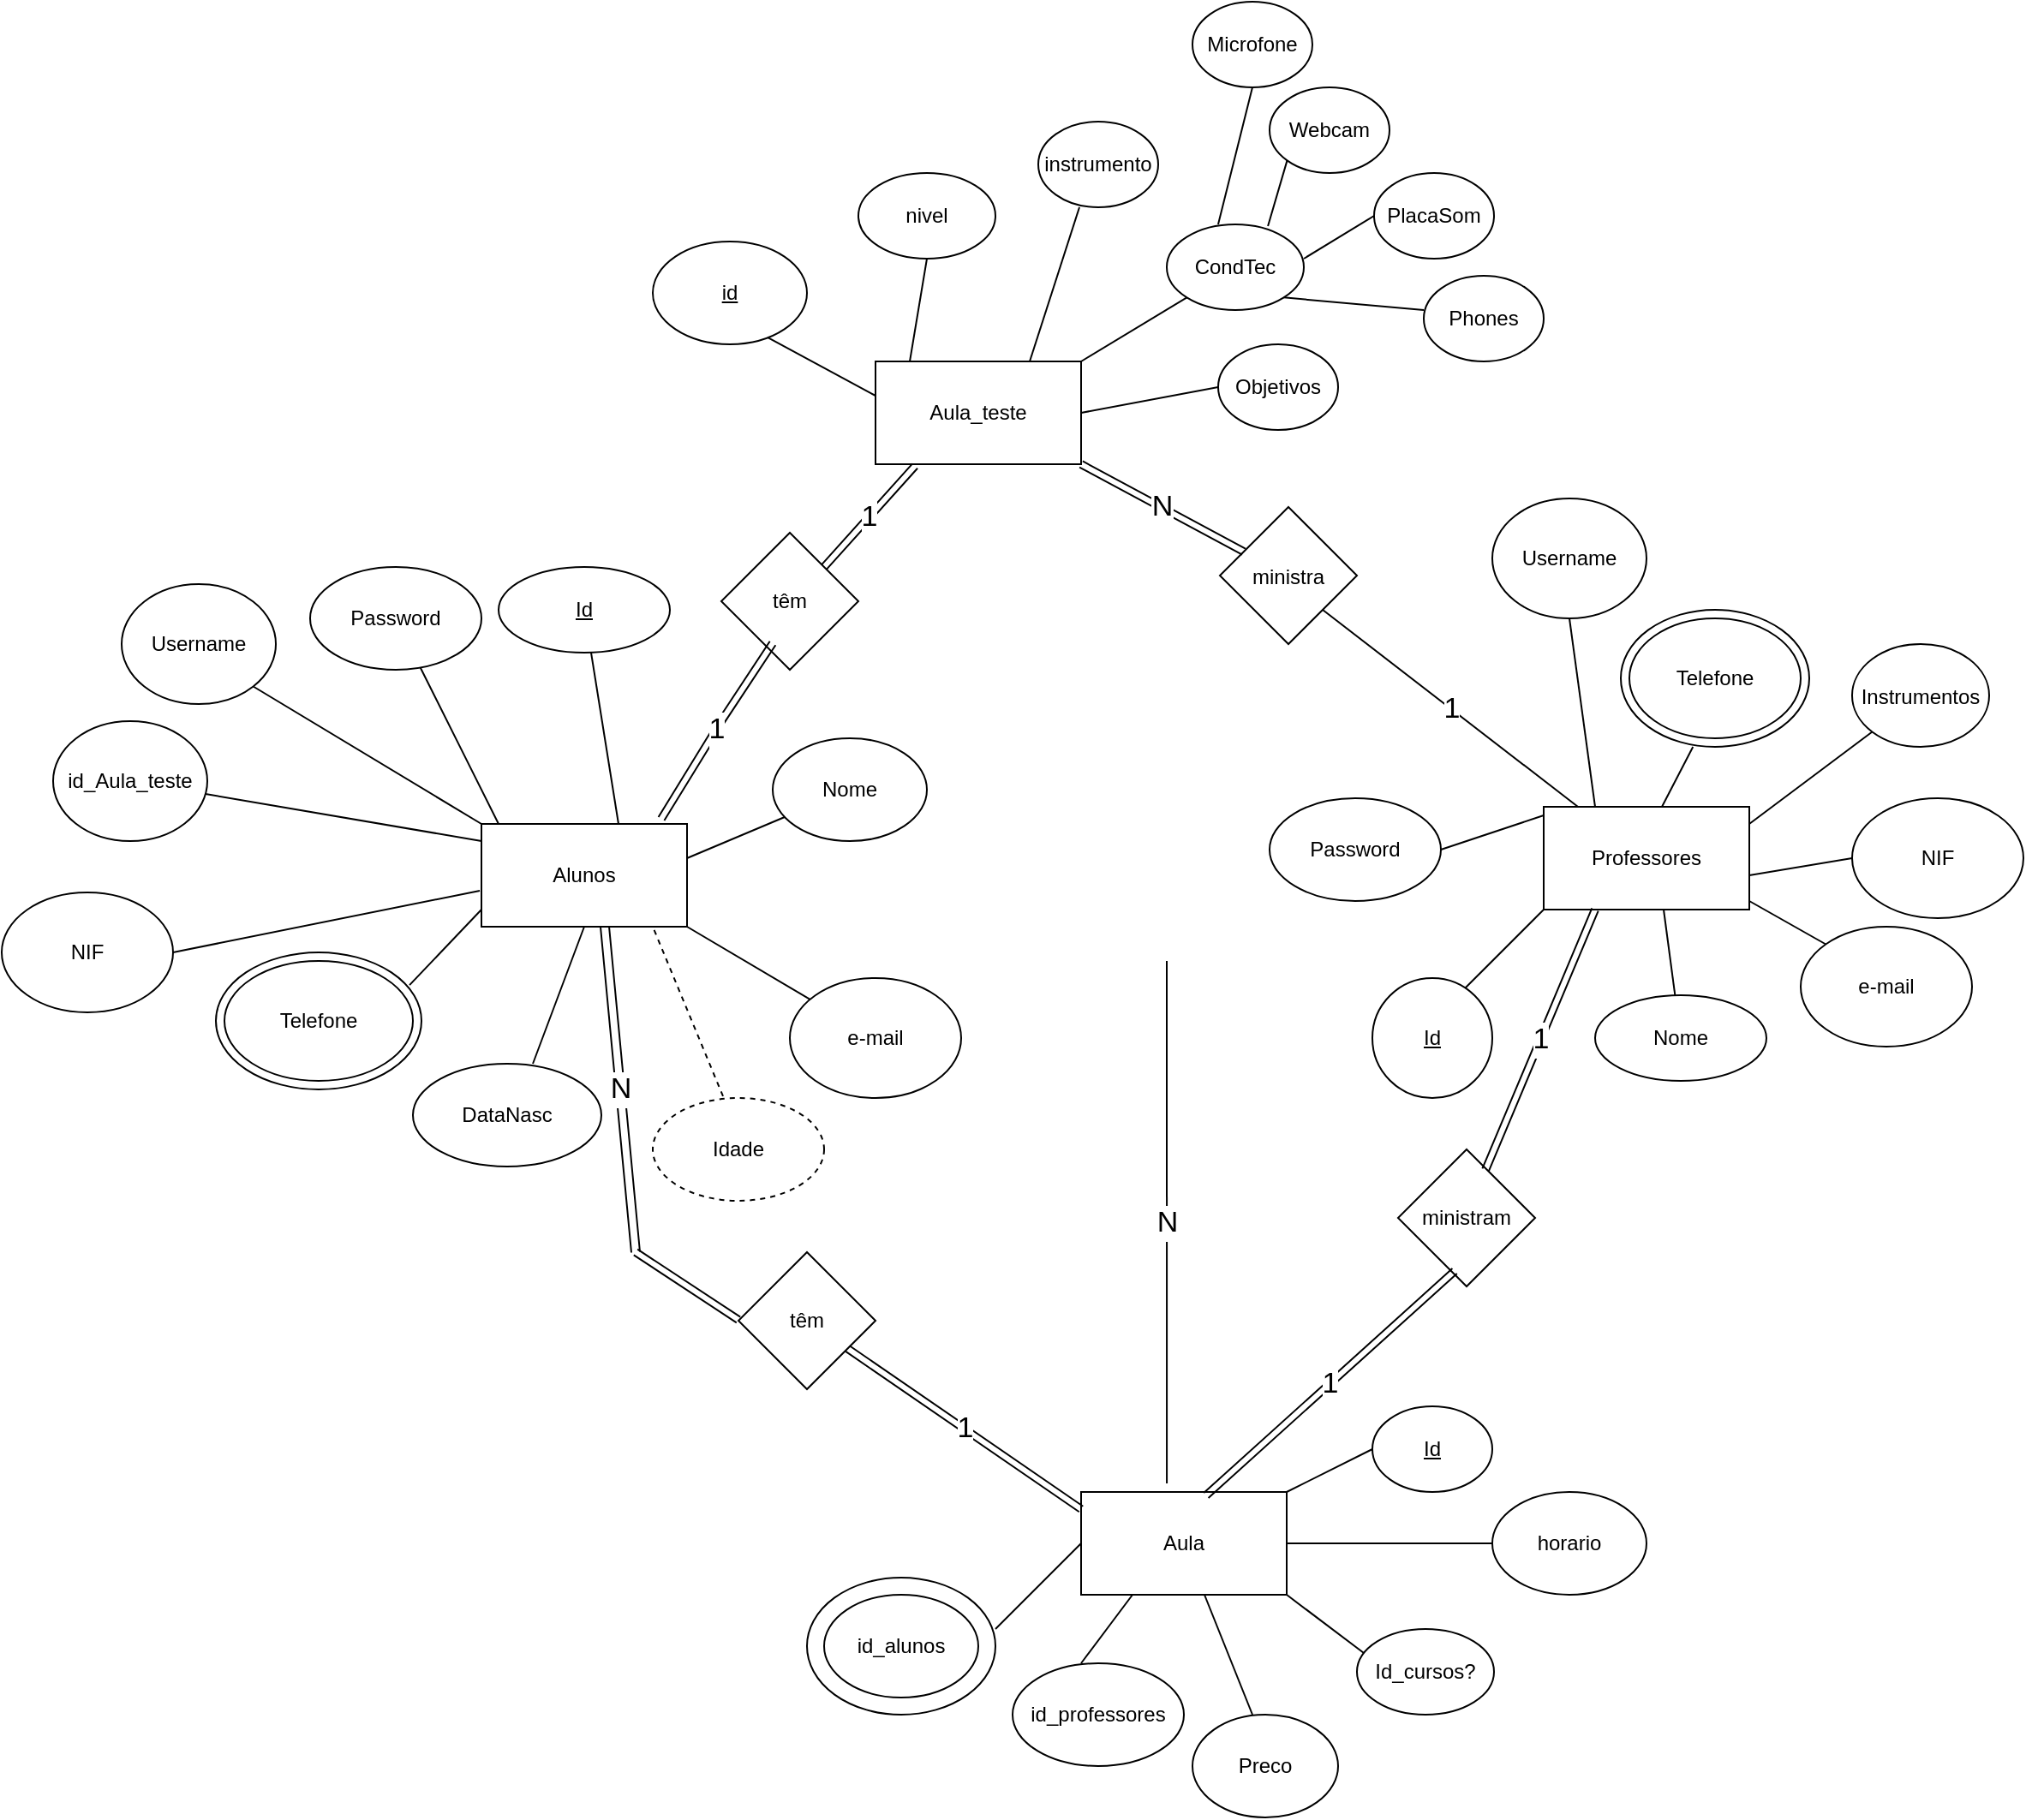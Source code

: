 <mxfile version="14.2.9" type="github">
  <diagram id="C5RBs43oDa-KdzZeNtuy" name="Page-1">
    <mxGraphModel dx="868" dy="882" grid="1" gridSize="10" guides="1" tooltips="1" connect="1" arrows="1" fold="1" page="0" pageScale="1" pageWidth="827" pageHeight="1169" math="0" shadow="0">
      <root>
        <mxCell id="WIyWlLk6GJQsqaUBKTNV-0" />
        <mxCell id="WIyWlLk6GJQsqaUBKTNV-1" parent="WIyWlLk6GJQsqaUBKTNV-0" />
        <mxCell id="YeJPbqonlaDgZHrQWHC3-2" value="Alunos" style="rounded=0;whiteSpace=wrap;html=1;" parent="WIyWlLk6GJQsqaUBKTNV-1" vertex="1">
          <mxGeometry x="350" y="220" width="120" height="60" as="geometry" />
        </mxCell>
        <mxCell id="YeJPbqonlaDgZHrQWHC3-3" value="" style="endArrow=none;html=1;" parent="WIyWlLk6GJQsqaUBKTNV-1" target="YeJPbqonlaDgZHrQWHC3-4" edge="1">
          <mxGeometry width="50" height="50" relative="1" as="geometry">
            <mxPoint x="430" y="220" as="sourcePoint" />
            <mxPoint x="480" y="170" as="targetPoint" />
          </mxGeometry>
        </mxCell>
        <mxCell id="YeJPbqonlaDgZHrQWHC3-4" value="&lt;u&gt;Id&lt;/u&gt;" style="ellipse;whiteSpace=wrap;html=1;" parent="WIyWlLk6GJQsqaUBKTNV-1" vertex="1">
          <mxGeometry x="360" y="70" width="100" height="50" as="geometry" />
        </mxCell>
        <mxCell id="YeJPbqonlaDgZHrQWHC3-5" value="" style="endArrow=none;html=1;" parent="WIyWlLk6GJQsqaUBKTNV-1" target="YeJPbqonlaDgZHrQWHC3-6" edge="1">
          <mxGeometry width="50" height="50" relative="1" as="geometry">
            <mxPoint x="470" y="240" as="sourcePoint" />
            <mxPoint x="520" y="220" as="targetPoint" />
          </mxGeometry>
        </mxCell>
        <mxCell id="YeJPbqonlaDgZHrQWHC3-6" value="Nome" style="ellipse;whiteSpace=wrap;html=1;" parent="WIyWlLk6GJQsqaUBKTNV-1" vertex="1">
          <mxGeometry x="520" y="170" width="90" height="60" as="geometry" />
        </mxCell>
        <mxCell id="YeJPbqonlaDgZHrQWHC3-7" value="" style="endArrow=none;html=1;exitX=1;exitY=1;exitDx=0;exitDy=0;" parent="WIyWlLk6GJQsqaUBKTNV-1" source="YeJPbqonlaDgZHrQWHC3-2" target="YeJPbqonlaDgZHrQWHC3-8" edge="1">
          <mxGeometry width="50" height="50" relative="1" as="geometry">
            <mxPoint x="420" y="340" as="sourcePoint" />
            <mxPoint x="420" y="280" as="targetPoint" />
            <Array as="points" />
          </mxGeometry>
        </mxCell>
        <mxCell id="YeJPbqonlaDgZHrQWHC3-8" value="e-mail" style="ellipse;whiteSpace=wrap;html=1;" parent="WIyWlLk6GJQsqaUBKTNV-1" vertex="1">
          <mxGeometry x="530" y="310" width="100" height="70" as="geometry" />
        </mxCell>
        <mxCell id="YeJPbqonlaDgZHrQWHC3-9" value="" style="endArrow=none;html=1;" parent="WIyWlLk6GJQsqaUBKTNV-1" target="YeJPbqonlaDgZHrQWHC3-10" edge="1">
          <mxGeometry width="50" height="50" relative="1" as="geometry">
            <mxPoint x="360" y="220" as="sourcePoint" />
            <mxPoint x="340" y="160" as="targetPoint" />
            <Array as="points">
              <mxPoint x="340" y="180" />
            </Array>
          </mxGeometry>
        </mxCell>
        <mxCell id="YeJPbqonlaDgZHrQWHC3-10" value="Password" style="ellipse;whiteSpace=wrap;html=1;" parent="WIyWlLk6GJQsqaUBKTNV-1" vertex="1">
          <mxGeometry x="250" y="70" width="100" height="60" as="geometry" />
        </mxCell>
        <mxCell id="YeJPbqonlaDgZHrQWHC3-17" value="" style="endArrow=none;html=1;exitX=0.942;exitY=0.238;exitDx=0;exitDy=0;exitPerimeter=0;" parent="WIyWlLk6GJQsqaUBKTNV-1" source="YeJPbqonlaDgZHrQWHC3-23" edge="1">
          <mxGeometry width="50" height="50" relative="1" as="geometry">
            <mxPoint x="300" y="320" as="sourcePoint" />
            <mxPoint x="350" y="270" as="targetPoint" />
          </mxGeometry>
        </mxCell>
        <mxCell id="YeJPbqonlaDgZHrQWHC3-18" value="Telefone" style="ellipse;whiteSpace=wrap;html=1;perimeterSpacing=0;shadow=0;sketch=0;strokeWidth=1;gradientDirection=east;" parent="WIyWlLk6GJQsqaUBKTNV-1" vertex="1">
          <mxGeometry x="200" y="300" width="110" height="70" as="geometry" />
        </mxCell>
        <mxCell id="YeJPbqonlaDgZHrQWHC3-23" value="" style="ellipse;whiteSpace=wrap;html=1;rounded=0;sketch=0;fillColor=none;" parent="WIyWlLk6GJQsqaUBKTNV-1" vertex="1">
          <mxGeometry x="195" y="295" width="120" height="80" as="geometry" />
        </mxCell>
        <mxCell id="YeJPbqonlaDgZHrQWHC3-24" value="" style="endArrow=none;html=1;entryX=0.5;entryY=1;entryDx=0;entryDy=0;" parent="WIyWlLk6GJQsqaUBKTNV-1" target="YeJPbqonlaDgZHrQWHC3-2" edge="1">
          <mxGeometry width="50" height="50" relative="1" as="geometry">
            <mxPoint x="380" y="360" as="sourcePoint" />
            <mxPoint x="410" y="280" as="targetPoint" />
            <Array as="points" />
          </mxGeometry>
        </mxCell>
        <mxCell id="YeJPbqonlaDgZHrQWHC3-25" value="DataNasc" style="ellipse;whiteSpace=wrap;html=1;rounded=0;sketch=0;" parent="WIyWlLk6GJQsqaUBKTNV-1" vertex="1">
          <mxGeometry x="310" y="360" width="110" height="60" as="geometry" />
        </mxCell>
        <mxCell id="YeJPbqonlaDgZHrQWHC3-26" value="Idade" style="ellipse;whiteSpace=wrap;html=1;rounded=0;sketch=0;dashed=1;" parent="WIyWlLk6GJQsqaUBKTNV-1" vertex="1">
          <mxGeometry x="450" y="380" width="100" height="60" as="geometry" />
        </mxCell>
        <mxCell id="YeJPbqonlaDgZHrQWHC3-27" value="" style="endArrow=none;dashed=1;html=1;exitX=0.41;exitY=-0.017;exitDx=0;exitDy=0;exitPerimeter=0;" parent="WIyWlLk6GJQsqaUBKTNV-1" source="YeJPbqonlaDgZHrQWHC3-26" edge="1">
          <mxGeometry width="50" height="50" relative="1" as="geometry">
            <mxPoint x="400" y="330" as="sourcePoint" />
            <mxPoint x="450" y="280" as="targetPoint" />
          </mxGeometry>
        </mxCell>
        <mxCell id="QPZrH0Ajvc4-a-Q5nBBF-0" value="Professores" style="rounded=0;whiteSpace=wrap;html=1;" parent="WIyWlLk6GJQsqaUBKTNV-1" vertex="1">
          <mxGeometry x="970" y="210" width="120" height="60" as="geometry" />
        </mxCell>
        <mxCell id="QPZrH0Ajvc4-a-Q5nBBF-17" value="" style="endArrow=none;html=1;" parent="WIyWlLk6GJQsqaUBKTNV-1" edge="1">
          <mxGeometry width="50" height="50" relative="1" as="geometry">
            <mxPoint x="920" y="320" as="sourcePoint" />
            <mxPoint x="970" y="270" as="targetPoint" />
          </mxGeometry>
        </mxCell>
        <mxCell id="QPZrH0Ajvc4-a-Q5nBBF-19" value="&lt;u&gt;Id&lt;/u&gt;" style="ellipse;whiteSpace=wrap;html=1;" parent="WIyWlLk6GJQsqaUBKTNV-1" vertex="1">
          <mxGeometry x="870" y="310" width="70" height="70" as="geometry" />
        </mxCell>
        <mxCell id="QPZrH0Ajvc4-a-Q5nBBF-20" value="Nome" style="ellipse;whiteSpace=wrap;html=1;" parent="WIyWlLk6GJQsqaUBKTNV-1" vertex="1">
          <mxGeometry x="1000" y="320" width="100" height="50" as="geometry" />
        </mxCell>
        <mxCell id="QPZrH0Ajvc4-a-Q5nBBF-21" value="" style="endArrow=none;html=1;" parent="WIyWlLk6GJQsqaUBKTNV-1" source="QPZrH0Ajvc4-a-Q5nBBF-20" edge="1">
          <mxGeometry width="50" height="50" relative="1" as="geometry">
            <mxPoint x="990" y="320" as="sourcePoint" />
            <mxPoint x="1040" y="270" as="targetPoint" />
          </mxGeometry>
        </mxCell>
        <mxCell id="QPZrH0Ajvc4-a-Q5nBBF-22" value="e-mail" style="ellipse;whiteSpace=wrap;html=1;" parent="WIyWlLk6GJQsqaUBKTNV-1" vertex="1">
          <mxGeometry x="1120" y="280" width="100" height="70" as="geometry" />
        </mxCell>
        <mxCell id="QPZrH0Ajvc4-a-Q5nBBF-23" value="" style="endArrow=none;html=1;entryX=0;entryY=0;entryDx=0;entryDy=0;" parent="WIyWlLk6GJQsqaUBKTNV-1" target="QPZrH0Ajvc4-a-Q5nBBF-22" edge="1">
          <mxGeometry width="50" height="50" relative="1" as="geometry">
            <mxPoint x="1090" y="265" as="sourcePoint" />
            <mxPoint x="1140" y="215" as="targetPoint" />
          </mxGeometry>
        </mxCell>
        <mxCell id="QPZrH0Ajvc4-a-Q5nBBF-25" value="Aula" style="rounded=0;whiteSpace=wrap;html=1;" parent="WIyWlLk6GJQsqaUBKTNV-1" vertex="1">
          <mxGeometry x="700" y="610" width="120" height="60" as="geometry" />
        </mxCell>
        <mxCell id="QPZrH0Ajvc4-a-Q5nBBF-26" value="&lt;u&gt;Id&lt;/u&gt;" style="ellipse;whiteSpace=wrap;html=1;" parent="WIyWlLk6GJQsqaUBKTNV-1" vertex="1">
          <mxGeometry x="870" y="560" width="70" height="50" as="geometry" />
        </mxCell>
        <mxCell id="QPZrH0Ajvc4-a-Q5nBBF-27" value="" style="endArrow=none;html=1;entryX=0;entryY=0.5;entryDx=0;entryDy=0;exitX=1;exitY=0;exitDx=0;exitDy=0;" parent="WIyWlLk6GJQsqaUBKTNV-1" source="QPZrH0Ajvc4-a-Q5nBBF-25" target="QPZrH0Ajvc4-a-Q5nBBF-26" edge="1">
          <mxGeometry width="50" height="50" relative="1" as="geometry">
            <mxPoint x="810" y="540" as="sourcePoint" />
            <mxPoint x="860" y="490" as="targetPoint" />
          </mxGeometry>
        </mxCell>
        <mxCell id="QPZrH0Ajvc4-a-Q5nBBF-32" value="ministram" style="rhombus;whiteSpace=wrap;html=1;" parent="WIyWlLk6GJQsqaUBKTNV-1" vertex="1">
          <mxGeometry x="885" y="410" width="80" height="80" as="geometry" />
        </mxCell>
        <mxCell id="QPZrH0Ajvc4-a-Q5nBBF-33" value="têm" style="rhombus;whiteSpace=wrap;html=1;" parent="WIyWlLk6GJQsqaUBKTNV-1" vertex="1">
          <mxGeometry x="500" y="470" width="80" height="80" as="geometry" />
        </mxCell>
        <mxCell id="QPZrH0Ajvc4-a-Q5nBBF-34" value="Username" style="ellipse;whiteSpace=wrap;html=1;" parent="WIyWlLk6GJQsqaUBKTNV-1" vertex="1">
          <mxGeometry x="140" y="80" width="90" height="70" as="geometry" />
        </mxCell>
        <mxCell id="QPZrH0Ajvc4-a-Q5nBBF-35" value="" style="endArrow=none;html=1;entryX=1;entryY=1;entryDx=0;entryDy=0;" parent="WIyWlLk6GJQsqaUBKTNV-1" target="QPZrH0Ajvc4-a-Q5nBBF-34" edge="1">
          <mxGeometry width="50" height="50" relative="1" as="geometry">
            <mxPoint x="350" y="220" as="sourcePoint" />
            <mxPoint x="400" y="170" as="targetPoint" />
          </mxGeometry>
        </mxCell>
        <mxCell id="QPZrH0Ajvc4-a-Q5nBBF-38" value="Telefone" style="ellipse;whiteSpace=wrap;html=1;" parent="WIyWlLk6GJQsqaUBKTNV-1" vertex="1">
          <mxGeometry x="1020" y="100" width="100" height="70" as="geometry" />
        </mxCell>
        <mxCell id="QPZrH0Ajvc4-a-Q5nBBF-39" value="" style="endArrow=none;html=1;entryX=0.383;entryY=1;entryDx=0;entryDy=0;entryPerimeter=0;exitX=0.575;exitY=0;exitDx=0;exitDy=0;exitPerimeter=0;" parent="WIyWlLk6GJQsqaUBKTNV-1" target="7uHokPlCw8yeGiN5BkeQ-28" edge="1" source="QPZrH0Ajvc4-a-Q5nBBF-0">
          <mxGeometry width="50" height="50" relative="1" as="geometry">
            <mxPoint x="990" y="210" as="sourcePoint" />
            <mxPoint x="1040" y="160" as="targetPoint" />
          </mxGeometry>
        </mxCell>
        <mxCell id="QPZrH0Ajvc4-a-Q5nBBF-40" value="Password" style="ellipse;whiteSpace=wrap;html=1;" parent="WIyWlLk6GJQsqaUBKTNV-1" vertex="1">
          <mxGeometry x="810" y="205" width="100" height="60" as="geometry" />
        </mxCell>
        <mxCell id="QPZrH0Ajvc4-a-Q5nBBF-41" value="Username" style="ellipse;whiteSpace=wrap;html=1;" parent="WIyWlLk6GJQsqaUBKTNV-1" vertex="1">
          <mxGeometry x="940" y="30" width="90" height="70" as="geometry" />
        </mxCell>
        <mxCell id="QPZrH0Ajvc4-a-Q5nBBF-43" value="" style="endArrow=none;html=1;exitX=1;exitY=0.5;exitDx=0;exitDy=0;" parent="WIyWlLk6GJQsqaUBKTNV-1" source="QPZrH0Ajvc4-a-Q5nBBF-40" edge="1">
          <mxGeometry width="50" height="50" relative="1" as="geometry">
            <mxPoint x="920" y="265" as="sourcePoint" />
            <mxPoint x="970" y="215" as="targetPoint" />
          </mxGeometry>
        </mxCell>
        <mxCell id="QPZrH0Ajvc4-a-Q5nBBF-44" value="" style="endArrow=none;html=1;entryX=0.5;entryY=1;entryDx=0;entryDy=0;exitX=0.25;exitY=0;exitDx=0;exitDy=0;" parent="WIyWlLk6GJQsqaUBKTNV-1" target="QPZrH0Ajvc4-a-Q5nBBF-41" edge="1" source="QPZrH0Ajvc4-a-Q5nBBF-0">
          <mxGeometry width="50" height="50" relative="1" as="geometry">
            <mxPoint x="980" y="210" as="sourcePoint" />
            <mxPoint x="1030" y="160" as="targetPoint" />
          </mxGeometry>
        </mxCell>
        <mxCell id="QPZrH0Ajvc4-a-Q5nBBF-45" value="1" style="shape=link;html=1;entryX=0.25;entryY=1;entryDx=0;entryDy=0;exitX=0.638;exitY=0.15;exitDx=0;exitDy=0;exitPerimeter=0;fontSize=17;" parent="WIyWlLk6GJQsqaUBKTNV-1" source="QPZrH0Ajvc4-a-Q5nBBF-32" target="QPZrH0Ajvc4-a-Q5nBBF-0" edge="1">
          <mxGeometry width="100" relative="1" as="geometry">
            <mxPoint x="940" y="420" as="sourcePoint" />
            <mxPoint x="1040" y="420" as="targetPoint" />
          </mxGeometry>
        </mxCell>
        <mxCell id="QPZrH0Ajvc4-a-Q5nBBF-46" value="1" style="shape=link;html=1;exitX=0.608;exitY=0.033;exitDx=0;exitDy=0;exitPerimeter=0;entryX=0.413;entryY=0.888;entryDx=0;entryDy=0;entryPerimeter=0;fontSize=17;" parent="WIyWlLk6GJQsqaUBKTNV-1" source="QPZrH0Ajvc4-a-Q5nBBF-25" target="QPZrH0Ajvc4-a-Q5nBBF-32" edge="1">
          <mxGeometry width="100" relative="1" as="geometry">
            <mxPoint x="815" y="480" as="sourcePoint" />
            <mxPoint x="915" y="480" as="targetPoint" />
          </mxGeometry>
        </mxCell>
        <mxCell id="QPZrH0Ajvc4-a-Q5nBBF-47" value="N" style="shape=link;html=1;exitX=0.6;exitY=1;exitDx=0;exitDy=0;exitPerimeter=0;width=5;fontSize=17;" parent="WIyWlLk6GJQsqaUBKTNV-1" source="YeJPbqonlaDgZHrQWHC3-2" edge="1">
          <mxGeometry width="100" relative="1" as="geometry">
            <mxPoint x="400" y="509.5" as="sourcePoint" />
            <mxPoint x="440" y="470" as="targetPoint" />
          </mxGeometry>
        </mxCell>
        <mxCell id="QPZrH0Ajvc4-a-Q5nBBF-48" value="" style="shape=link;html=1;" parent="WIyWlLk6GJQsqaUBKTNV-1" edge="1">
          <mxGeometry width="100" relative="1" as="geometry">
            <mxPoint x="440" y="470" as="sourcePoint" />
            <mxPoint x="500" y="509.5" as="targetPoint" />
          </mxGeometry>
        </mxCell>
        <mxCell id="QPZrH0Ajvc4-a-Q5nBBF-49" value="1" style="shape=link;html=1;endSize=6;fontSize=17;" parent="WIyWlLk6GJQsqaUBKTNV-1" source="QPZrH0Ajvc4-a-Q5nBBF-33" edge="1">
          <mxGeometry width="100" relative="1" as="geometry">
            <mxPoint x="600" y="620" as="sourcePoint" />
            <mxPoint x="700" y="620" as="targetPoint" />
          </mxGeometry>
        </mxCell>
        <mxCell id="QPZrH0Ajvc4-a-Q5nBBF-50" value="id_alunos" style="ellipse;whiteSpace=wrap;html=1;" parent="WIyWlLk6GJQsqaUBKTNV-1" vertex="1">
          <mxGeometry x="550" y="670" width="90" height="60" as="geometry" />
        </mxCell>
        <mxCell id="QPZrH0Ajvc4-a-Q5nBBF-51" value="id_professores" style="ellipse;whiteSpace=wrap;html=1;" parent="WIyWlLk6GJQsqaUBKTNV-1" vertex="1">
          <mxGeometry x="660" y="710" width="100" height="60" as="geometry" />
        </mxCell>
        <mxCell id="QPZrH0Ajvc4-a-Q5nBBF-52" value="" style="ellipse;whiteSpace=wrap;html=1;fillColor=none;" parent="WIyWlLk6GJQsqaUBKTNV-1" vertex="1">
          <mxGeometry x="540" y="660" width="110" height="80" as="geometry" />
        </mxCell>
        <mxCell id="QPZrH0Ajvc4-a-Q5nBBF-53" value="" style="endArrow=none;html=1;" parent="WIyWlLk6GJQsqaUBKTNV-1" edge="1">
          <mxGeometry width="50" height="50" relative="1" as="geometry">
            <mxPoint x="650" y="690" as="sourcePoint" />
            <mxPoint x="700" y="640" as="targetPoint" />
          </mxGeometry>
        </mxCell>
        <mxCell id="QPZrH0Ajvc4-a-Q5nBBF-54" value="" style="endArrow=none;html=1;entryX=0.25;entryY=1;entryDx=0;entryDy=0;" parent="WIyWlLk6GJQsqaUBKTNV-1" target="QPZrH0Ajvc4-a-Q5nBBF-25" edge="1">
          <mxGeometry width="50" height="50" relative="1" as="geometry">
            <mxPoint x="700" y="710" as="sourcePoint" />
            <mxPoint x="750" y="660" as="targetPoint" />
          </mxGeometry>
        </mxCell>
        <mxCell id="QPZrH0Ajvc4-a-Q5nBBF-55" value="Preco" style="ellipse;whiteSpace=wrap;html=1;fillColor=none;" parent="WIyWlLk6GJQsqaUBKTNV-1" vertex="1">
          <mxGeometry x="765" y="740" width="85" height="60" as="geometry" />
        </mxCell>
        <mxCell id="QPZrH0Ajvc4-a-Q5nBBF-58" value="" style="endArrow=none;html=1;" parent="WIyWlLk6GJQsqaUBKTNV-1" target="QPZrH0Ajvc4-a-Q5nBBF-25" edge="1">
          <mxGeometry width="50" height="50" relative="1" as="geometry">
            <mxPoint x="800" y="740" as="sourcePoint" />
            <mxPoint x="850" y="690" as="targetPoint" />
          </mxGeometry>
        </mxCell>
        <mxCell id="QPZrH0Ajvc4-a-Q5nBBF-59" value="&lt;font style=&quot;font-size: 12px&quot;&gt;horario&lt;/font&gt;" style="ellipse;whiteSpace=wrap;html=1;fillColor=none;fontSize=12;" parent="WIyWlLk6GJQsqaUBKTNV-1" vertex="1">
          <mxGeometry x="940" y="610" width="90" height="60" as="geometry" />
        </mxCell>
        <mxCell id="QPZrH0Ajvc4-a-Q5nBBF-60" value="" style="endArrow=none;html=1;fontSize=12;entryX=0;entryY=0.5;entryDx=0;entryDy=0;" parent="WIyWlLk6GJQsqaUBKTNV-1" target="QPZrH0Ajvc4-a-Q5nBBF-59" edge="1">
          <mxGeometry width="50" height="50" relative="1" as="geometry">
            <mxPoint x="820" y="640" as="sourcePoint" />
            <mxPoint x="870" y="590" as="targetPoint" />
          </mxGeometry>
        </mxCell>
        <mxCell id="7uHokPlCw8yeGiN5BkeQ-7" value="N" style="endArrow=none;html=1;fontSize=17;exitX=0.417;exitY=-0.083;exitDx=0;exitDy=0;exitPerimeter=0;" parent="WIyWlLk6GJQsqaUBKTNV-1" source="QPZrH0Ajvc4-a-Q5nBBF-25" edge="1">
          <mxGeometry width="50" height="50" relative="1" as="geometry">
            <mxPoint x="700" y="350" as="sourcePoint" />
            <mxPoint x="750" y="300" as="targetPoint" />
          </mxGeometry>
        </mxCell>
        <mxCell id="7uHokPlCw8yeGiN5BkeQ-18" value="Id_cursos?" style="ellipse;whiteSpace=wrap;html=1;fontSize=12;" parent="WIyWlLk6GJQsqaUBKTNV-1" vertex="1">
          <mxGeometry x="861" y="690" width="80" height="50" as="geometry" />
        </mxCell>
        <mxCell id="7uHokPlCw8yeGiN5BkeQ-19" value="" style="endArrow=none;html=1;fontSize=12;exitX=0.05;exitY=0.28;exitDx=0;exitDy=0;exitPerimeter=0;entryX=1;entryY=1;entryDx=0;entryDy=0;" parent="WIyWlLk6GJQsqaUBKTNV-1" source="7uHokPlCw8yeGiN5BkeQ-18" target="QPZrH0Ajvc4-a-Q5nBBF-25" edge="1">
          <mxGeometry width="50" height="50" relative="1" as="geometry">
            <mxPoint x="830" y="710" as="sourcePoint" />
            <mxPoint x="880" y="660" as="targetPoint" />
          </mxGeometry>
        </mxCell>
        <mxCell id="7uHokPlCw8yeGiN5BkeQ-24" value="NIF" style="ellipse;whiteSpace=wrap;html=1;fontSize=12;" parent="WIyWlLk6GJQsqaUBKTNV-1" vertex="1">
          <mxGeometry x="70" y="260" width="100" height="70" as="geometry" />
        </mxCell>
        <mxCell id="7uHokPlCw8yeGiN5BkeQ-25" value="" style="endArrow=none;html=1;fontSize=12;entryX=-0.008;entryY=0.65;entryDx=0;entryDy=0;entryPerimeter=0;" parent="WIyWlLk6GJQsqaUBKTNV-1" target="YeJPbqonlaDgZHrQWHC3-2" edge="1">
          <mxGeometry width="50" height="50" relative="1" as="geometry">
            <mxPoint x="170" y="295" as="sourcePoint" />
            <mxPoint x="220" y="245" as="targetPoint" />
          </mxGeometry>
        </mxCell>
        <mxCell id="7uHokPlCw8yeGiN5BkeQ-26" value="NIF" style="ellipse;whiteSpace=wrap;html=1;fontSize=12;" parent="WIyWlLk6GJQsqaUBKTNV-1" vertex="1">
          <mxGeometry x="1150" y="205" width="100" height="70" as="geometry" />
        </mxCell>
        <mxCell id="7uHokPlCw8yeGiN5BkeQ-27" value="" style="endArrow=none;html=1;fontSize=12;entryX=0;entryY=0.5;entryDx=0;entryDy=0;" parent="WIyWlLk6GJQsqaUBKTNV-1" target="7uHokPlCw8yeGiN5BkeQ-26" edge="1">
          <mxGeometry width="50" height="50" relative="1" as="geometry">
            <mxPoint x="1090" y="250" as="sourcePoint" />
            <mxPoint x="1140" y="200" as="targetPoint" />
          </mxGeometry>
        </mxCell>
        <mxCell id="7uHokPlCw8yeGiN5BkeQ-28" value="" style="ellipse;whiteSpace=wrap;html=1;rounded=0;sketch=0;fillColor=none;" parent="WIyWlLk6GJQsqaUBKTNV-1" vertex="1">
          <mxGeometry x="1015" y="95" width="110" height="80" as="geometry" />
        </mxCell>
        <mxCell id="ZxcHzyBanlLkTp8bQzHT-0" value="Aula_teste" style="rounded=0;whiteSpace=wrap;html=1;" vertex="1" parent="WIyWlLk6GJQsqaUBKTNV-1">
          <mxGeometry x="580" y="-50" width="120" height="60" as="geometry" />
        </mxCell>
        <mxCell id="ZxcHzyBanlLkTp8bQzHT-1" value="id_Aula_teste" style="ellipse;whiteSpace=wrap;html=1;" vertex="1" parent="WIyWlLk6GJQsqaUBKTNV-1">
          <mxGeometry x="100" y="160" width="90" height="70" as="geometry" />
        </mxCell>
        <mxCell id="ZxcHzyBanlLkTp8bQzHT-2" value="" style="endArrow=none;html=1;" edge="1" parent="WIyWlLk6GJQsqaUBKTNV-1" source="ZxcHzyBanlLkTp8bQzHT-1">
          <mxGeometry width="50" height="50" relative="1" as="geometry">
            <mxPoint x="300" y="280" as="sourcePoint" />
            <mxPoint x="350" y="230" as="targetPoint" />
          </mxGeometry>
        </mxCell>
        <mxCell id="ZxcHzyBanlLkTp8bQzHT-3" value="nivel" style="ellipse;whiteSpace=wrap;html=1;" vertex="1" parent="WIyWlLk6GJQsqaUBKTNV-1">
          <mxGeometry x="570" y="-160" width="80" height="50" as="geometry" />
        </mxCell>
        <mxCell id="ZxcHzyBanlLkTp8bQzHT-4" value="&lt;u&gt;id&lt;/u&gt;" style="ellipse;whiteSpace=wrap;html=1;" vertex="1" parent="WIyWlLk6GJQsqaUBKTNV-1">
          <mxGeometry x="450" y="-120" width="90" height="60" as="geometry" />
        </mxCell>
        <mxCell id="ZxcHzyBanlLkTp8bQzHT-5" value="instrumento" style="ellipse;whiteSpace=wrap;html=1;" vertex="1" parent="WIyWlLk6GJQsqaUBKTNV-1">
          <mxGeometry x="675" y="-190" width="70" height="50" as="geometry" />
        </mxCell>
        <mxCell id="ZxcHzyBanlLkTp8bQzHT-6" value="" style="endArrow=none;html=1;entryX=0.343;entryY=1;entryDx=0;entryDy=0;entryPerimeter=0;" edge="1" parent="WIyWlLk6GJQsqaUBKTNV-1" target="ZxcHzyBanlLkTp8bQzHT-5">
          <mxGeometry width="50" height="50" relative="1" as="geometry">
            <mxPoint x="670" y="-50" as="sourcePoint" />
            <mxPoint x="720" y="-100" as="targetPoint" />
          </mxGeometry>
        </mxCell>
        <mxCell id="ZxcHzyBanlLkTp8bQzHT-7" value="" style="endArrow=none;html=1;entryX=0.5;entryY=1;entryDx=0;entryDy=0;" edge="1" parent="WIyWlLk6GJQsqaUBKTNV-1" target="ZxcHzyBanlLkTp8bQzHT-3">
          <mxGeometry width="50" height="50" relative="1" as="geometry">
            <mxPoint x="600" y="-50" as="sourcePoint" />
            <mxPoint x="650" y="-100" as="targetPoint" />
          </mxGeometry>
        </mxCell>
        <mxCell id="ZxcHzyBanlLkTp8bQzHT-8" value="" style="endArrow=none;html=1;exitX=0.744;exitY=0.933;exitDx=0;exitDy=0;exitPerimeter=0;" edge="1" parent="WIyWlLk6GJQsqaUBKTNV-1" source="ZxcHzyBanlLkTp8bQzHT-4">
          <mxGeometry width="50" height="50" relative="1" as="geometry">
            <mxPoint x="530" y="20" as="sourcePoint" />
            <mxPoint x="580" y="-30" as="targetPoint" />
          </mxGeometry>
        </mxCell>
        <mxCell id="ZxcHzyBanlLkTp8bQzHT-9" value="CondTec" style="ellipse;whiteSpace=wrap;html=1;" vertex="1" parent="WIyWlLk6GJQsqaUBKTNV-1">
          <mxGeometry x="750" y="-130" width="80" height="50" as="geometry" />
        </mxCell>
        <mxCell id="ZxcHzyBanlLkTp8bQzHT-10" value="Webcam" style="ellipse;whiteSpace=wrap;html=1;" vertex="1" parent="WIyWlLk6GJQsqaUBKTNV-1">
          <mxGeometry x="810" y="-210" width="70" height="50" as="geometry" />
        </mxCell>
        <mxCell id="ZxcHzyBanlLkTp8bQzHT-11" value="PlacaSom" style="ellipse;whiteSpace=wrap;html=1;" vertex="1" parent="WIyWlLk6GJQsqaUBKTNV-1">
          <mxGeometry x="871" y="-160" width="70" height="50" as="geometry" />
        </mxCell>
        <mxCell id="ZxcHzyBanlLkTp8bQzHT-12" value="Phones" style="ellipse;whiteSpace=wrap;html=1;" vertex="1" parent="WIyWlLk6GJQsqaUBKTNV-1">
          <mxGeometry x="900" y="-100" width="70" height="50" as="geometry" />
        </mxCell>
        <mxCell id="ZxcHzyBanlLkTp8bQzHT-13" value="" style="endArrow=none;html=1;entryX=0;entryY=0.5;entryDx=0;entryDy=0;" edge="1" parent="WIyWlLk6GJQsqaUBKTNV-1" target="ZxcHzyBanlLkTp8bQzHT-11">
          <mxGeometry width="50" height="50" relative="1" as="geometry">
            <mxPoint x="830" y="-110" as="sourcePoint" />
            <mxPoint x="880" y="-160" as="targetPoint" />
          </mxGeometry>
        </mxCell>
        <mxCell id="ZxcHzyBanlLkTp8bQzHT-14" value="" style="endArrow=none;html=1;exitX=1;exitY=1;exitDx=0;exitDy=0;" edge="1" parent="WIyWlLk6GJQsqaUBKTNV-1" source="ZxcHzyBanlLkTp8bQzHT-9">
          <mxGeometry width="50" height="50" relative="1" as="geometry">
            <mxPoint x="850" y="-30" as="sourcePoint" />
            <mxPoint x="900" y="-80" as="targetPoint" />
          </mxGeometry>
        </mxCell>
        <mxCell id="ZxcHzyBanlLkTp8bQzHT-15" value="" style="endArrow=none;html=1;entryX=0;entryY=1;entryDx=0;entryDy=0;exitX=0.738;exitY=0.02;exitDx=0;exitDy=0;exitPerimeter=0;" edge="1" parent="WIyWlLk6GJQsqaUBKTNV-1" source="ZxcHzyBanlLkTp8bQzHT-9" target="ZxcHzyBanlLkTp8bQzHT-10">
          <mxGeometry width="50" height="50" relative="1" as="geometry">
            <mxPoint x="790" y="-130" as="sourcePoint" />
            <mxPoint x="840" y="-180" as="targetPoint" />
          </mxGeometry>
        </mxCell>
        <mxCell id="ZxcHzyBanlLkTp8bQzHT-16" value="Microfone" style="ellipse;whiteSpace=wrap;html=1;" vertex="1" parent="WIyWlLk6GJQsqaUBKTNV-1">
          <mxGeometry x="765" y="-260" width="70" height="50" as="geometry" />
        </mxCell>
        <mxCell id="ZxcHzyBanlLkTp8bQzHT-17" value="" style="endArrow=none;html=1;entryX=0.5;entryY=1;entryDx=0;entryDy=0;" edge="1" parent="WIyWlLk6GJQsqaUBKTNV-1" target="ZxcHzyBanlLkTp8bQzHT-16">
          <mxGeometry width="50" height="50" relative="1" as="geometry">
            <mxPoint x="780" y="-130" as="sourcePoint" />
            <mxPoint x="830" y="-180" as="targetPoint" />
          </mxGeometry>
        </mxCell>
        <mxCell id="ZxcHzyBanlLkTp8bQzHT-18" value="" style="endArrow=none;html=1;entryX=0;entryY=1;entryDx=0;entryDy=0;" edge="1" parent="WIyWlLk6GJQsqaUBKTNV-1" target="ZxcHzyBanlLkTp8bQzHT-9">
          <mxGeometry width="50" height="50" relative="1" as="geometry">
            <mxPoint x="700" y="-50" as="sourcePoint" />
            <mxPoint x="750" y="-100" as="targetPoint" />
          </mxGeometry>
        </mxCell>
        <mxCell id="ZxcHzyBanlLkTp8bQzHT-19" value="Objetivos" style="ellipse;whiteSpace=wrap;html=1;" vertex="1" parent="WIyWlLk6GJQsqaUBKTNV-1">
          <mxGeometry x="780" y="-60" width="70" height="50" as="geometry" />
        </mxCell>
        <mxCell id="ZxcHzyBanlLkTp8bQzHT-20" value="" style="endArrow=none;html=1;entryX=0;entryY=0.5;entryDx=0;entryDy=0;exitX=1;exitY=0.5;exitDx=0;exitDy=0;" edge="1" parent="WIyWlLk6GJQsqaUBKTNV-1" source="ZxcHzyBanlLkTp8bQzHT-0" target="ZxcHzyBanlLkTp8bQzHT-19">
          <mxGeometry width="50" height="50" relative="1" as="geometry">
            <mxPoint x="821" y="-120" as="sourcePoint" />
            <mxPoint x="871" y="-170" as="targetPoint" />
          </mxGeometry>
        </mxCell>
        <mxCell id="ZxcHzyBanlLkTp8bQzHT-24" value="têm" style="rhombus;whiteSpace=wrap;html=1;" vertex="1" parent="WIyWlLk6GJQsqaUBKTNV-1">
          <mxGeometry x="490" y="50" width="80" height="80" as="geometry" />
        </mxCell>
        <mxCell id="ZxcHzyBanlLkTp8bQzHT-25" value="1" style="shape=link;html=1;exitX=0.875;exitY=-0.05;exitDx=0;exitDy=0;exitPerimeter=0;fontSize=17;" edge="1" parent="WIyWlLk6GJQsqaUBKTNV-1" source="YeJPbqonlaDgZHrQWHC3-2">
          <mxGeometry width="100" relative="1" as="geometry">
            <mxPoint x="420" y="114.5" as="sourcePoint" />
            <mxPoint x="520" y="114.5" as="targetPoint" />
            <Array as="points">
              <mxPoint x="490" y="160" />
            </Array>
          </mxGeometry>
        </mxCell>
        <mxCell id="ZxcHzyBanlLkTp8bQzHT-26" value="1" style="shape=link;html=1;exitX=0.875;exitY=-0.05;exitDx=0;exitDy=0;exitPerimeter=0;entryX=0.192;entryY=1.017;entryDx=0;entryDy=0;entryPerimeter=0;fontSize=17;" edge="1" parent="WIyWlLk6GJQsqaUBKTNV-1" target="ZxcHzyBanlLkTp8bQzHT-0">
          <mxGeometry width="100" relative="1" as="geometry">
            <mxPoint x="550" y="70" as="sourcePoint" />
            <mxPoint x="615" y="-32.5" as="targetPoint" />
          </mxGeometry>
        </mxCell>
        <mxCell id="ZxcHzyBanlLkTp8bQzHT-27" value="&lt;font style=&quot;font-size: 12px&quot;&gt;Instrumentos&lt;/font&gt;" style="ellipse;whiteSpace=wrap;html=1;fontSize=17;" vertex="1" parent="WIyWlLk6GJQsqaUBKTNV-1">
          <mxGeometry x="1150" y="115" width="80" height="60" as="geometry" />
        </mxCell>
        <mxCell id="ZxcHzyBanlLkTp8bQzHT-28" value="" style="endArrow=none;html=1;fontSize=17;entryX=0;entryY=1;entryDx=0;entryDy=0;" edge="1" parent="WIyWlLk6GJQsqaUBKTNV-1" target="ZxcHzyBanlLkTp8bQzHT-27">
          <mxGeometry width="50" height="50" relative="1" as="geometry">
            <mxPoint x="1090" y="220" as="sourcePoint" />
            <mxPoint x="1140" y="170" as="targetPoint" />
          </mxGeometry>
        </mxCell>
        <mxCell id="ZxcHzyBanlLkTp8bQzHT-29" value="&lt;font style=&quot;font-size: 12px&quot;&gt;ministra&lt;/font&gt;" style="rhombus;whiteSpace=wrap;html=1;fontSize=17;" vertex="1" parent="WIyWlLk6GJQsqaUBKTNV-1">
          <mxGeometry x="781" y="35" width="80" height="80" as="geometry" />
        </mxCell>
        <mxCell id="ZxcHzyBanlLkTp8bQzHT-31" value="N" style="shape=link;html=1;fontSize=17;" edge="1" parent="WIyWlLk6GJQsqaUBKTNV-1" source="ZxcHzyBanlLkTp8bQzHT-29">
          <mxGeometry width="100" relative="1" as="geometry">
            <mxPoint x="635" y="112.5" as="sourcePoint" />
            <mxPoint x="700" y="10" as="targetPoint" />
            <Array as="points" />
          </mxGeometry>
        </mxCell>
        <mxCell id="ZxcHzyBanlLkTp8bQzHT-33" value="1" style="endArrow=none;html=1;fontSize=17;entryX=1;entryY=1;entryDx=0;entryDy=0;" edge="1" parent="WIyWlLk6GJQsqaUBKTNV-1" target="ZxcHzyBanlLkTp8bQzHT-29">
          <mxGeometry width="50" height="50" relative="1" as="geometry">
            <mxPoint x="990" y="210" as="sourcePoint" />
            <mxPoint x="860" y="130" as="targetPoint" />
          </mxGeometry>
        </mxCell>
      </root>
    </mxGraphModel>
  </diagram>
</mxfile>
